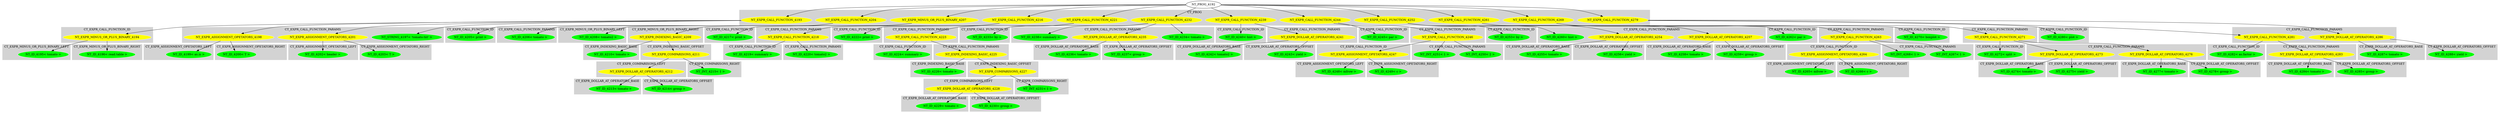 digraph {

subgraph cluster0 {
 node [style=filled,color=white];
 style=filled;
 color=lightgrey;
 label = "CT_PROG";

"NT_EXPR_CALL_FUNCTION_4193"
 [fillcolor = yellow]
"NT_EXPR_CALL_FUNCTION_4204"
 [fillcolor = yellow]
"NT_EXPR_MINUS_OR_PLUS_BINARY_4207"
 [fillcolor = yellow]
"NT_EXPR_CALL_FUNCTION_4216"
 [fillcolor = yellow]
"NT_EXPR_CALL_FUNCTION_4221"
 [fillcolor = yellow]
"NT_EXPR_CALL_FUNCTION_4232"
 [fillcolor = yellow]
"NT_EXPR_CALL_FUNCTION_4239"
 [fillcolor = yellow]
"NT_EXPR_CALL_FUNCTION_4244"
 [fillcolor = yellow]
"NT_EXPR_CALL_FUNCTION_4252"
 [fillcolor = yellow]
"NT_EXPR_CALL_FUNCTION_4261"
 [fillcolor = yellow]
"NT_EXPR_CALL_FUNCTION_4269"
 [fillcolor = yellow]
"NT_EXPR_CALL_FUNCTION_4279"
 [fillcolor = yellow]
}
"NT_PROG_4192"->"NT_EXPR_CALL_FUNCTION_4193"
subgraph cluster1 {
 node [style=filled,color=white];
 style=filled;
 color=lightgrey;
 label = "CT_EXPR_CALL_FUNCTION_ID";

"NT_EXPR_MINUS_OR_PLUS_BINARY_4194"
 [fillcolor = yellow]
}
subgraph cluster2 {
 node [style=filled,color=white];
 style=filled;
 color=lightgrey;
 label = "CT_EXPR_CALL_FUNCTION_PARAMS";

"NT_STRING_4197< 'tomato.txt' >"
 [fillcolor = green]
"NT_EXPR_ASSIGNMENT_OPETATORS_4198"
 [fillcolor = yellow]
"NT_EXPR_ASSIGNMENT_OPETATORS_4201"
 [fillcolor = yellow]
}
"NT_EXPR_CALL_FUNCTION_4193"->"NT_EXPR_MINUS_OR_PLUS_BINARY_4194"
subgraph cluster3 {
 node [style=filled,color=white];
 style=filled;
 color=lightgrey;
 label = "CT_EXPR_MINUS_OR_PLUS_BINARY_LEFT";

"NT_ID_4195< tomato >"
 [fillcolor = green]
}
subgraph cluster4 {
 node [style=filled,color=white];
 style=filled;
 color=lightgrey;
 label = "CT_EXPR_MINUS_OR_PLUS_BINARY_RIGHT";

"NT_ID_4196< read.table >"
 [fillcolor = green]
}
"NT_EXPR_MINUS_OR_PLUS_BINARY_4194"->"NT_ID_4195< tomato >"
"NT_EXPR_MINUS_OR_PLUS_BINARY_4194"->"NT_ID_4196< read.table >"
"NT_EXPR_CALL_FUNCTION_4193"->"NT_STRING_4197< 'tomato.txt' >"
"NT_EXPR_CALL_FUNCTION_4193"->"NT_EXPR_ASSIGNMENT_OPETATORS_4198"
subgraph cluster5 {
 node [style=filled,color=white];
 style=filled;
 color=lightgrey;
 label = "CT_EXPR_ASSIGNMENT_OPETATORS_LEFT";

"NT_ID_4199< as.is >"
 [fillcolor = green]
}
subgraph cluster6 {
 node [style=filled,color=white];
 style=filled;
 color=lightgrey;
 label = "CT_EXPR_ASSIGNMENT_OPETATORS_RIGHT";

"NT_ID_4200< T >"
 [fillcolor = green]
}
"NT_EXPR_ASSIGNMENT_OPETATORS_4198"->"NT_ID_4199< as.is >"
"NT_EXPR_ASSIGNMENT_OPETATORS_4198"->"NT_ID_4200< T >"
"NT_EXPR_CALL_FUNCTION_4193"->"NT_EXPR_ASSIGNMENT_OPETATORS_4201"
subgraph cluster7 {
 node [style=filled,color=white];
 style=filled;
 color=lightgrey;
 label = "CT_EXPR_ASSIGNMENT_OPETATORS_LEFT";

"NT_ID_4202< header >"
 [fillcolor = green]
}
subgraph cluster8 {
 node [style=filled,color=white];
 style=filled;
 color=lightgrey;
 label = "CT_EXPR_ASSIGNMENT_OPETATORS_RIGHT";

"NT_ID_4203< T >"
 [fillcolor = green]
}
"NT_EXPR_ASSIGNMENT_OPETATORS_4201"->"NT_ID_4202< header >"
"NT_EXPR_ASSIGNMENT_OPETATORS_4201"->"NT_ID_4203< T >"
"NT_PROG_4192"->"NT_EXPR_CALL_FUNCTION_4204"
subgraph cluster9 {
 node [style=filled,color=white];
 style=filled;
 color=lightgrey;
 label = "CT_EXPR_CALL_FUNCTION_ID";

"NT_ID_4205< print >"
 [fillcolor = green]
}
subgraph cluster10 {
 node [style=filled,color=white];
 style=filled;
 color=lightgrey;
 label = "CT_EXPR_CALL_FUNCTION_PARAMS";

"NT_ID_4206< tomato >"
 [fillcolor = green]
}
"NT_EXPR_CALL_FUNCTION_4204"->"NT_ID_4205< print >"
"NT_EXPR_CALL_FUNCTION_4204"->"NT_ID_4206< tomato >"
"NT_PROG_4192"->"NT_EXPR_MINUS_OR_PLUS_BINARY_4207"
subgraph cluster11 {
 node [style=filled,color=white];
 style=filled;
 color=lightgrey;
 label = "CT_EXPR_MINUS_OR_PLUS_BINARY_LEFT";

"NT_ID_4208< tomato2 >"
 [fillcolor = green]
}
subgraph cluster12 {
 node [style=filled,color=white];
 style=filled;
 color=lightgrey;
 label = "CT_EXPR_MINUS_OR_PLUS_BINARY_RIGHT";

"NT_EXPR_INDEXING_BASIC_4209"
 [fillcolor = yellow]
}
"NT_EXPR_MINUS_OR_PLUS_BINARY_4207"->"NT_ID_4208< tomato2 >"
"NT_EXPR_MINUS_OR_PLUS_BINARY_4207"->"NT_EXPR_INDEXING_BASIC_4209"
subgraph cluster13 {
 node [style=filled,color=white];
 style=filled;
 color=lightgrey;
 label = "CT_EXPR_INDEXING_BASIC_BASE";

"NT_ID_4210< tomato >"
 [fillcolor = green]}
subgraph cluster14 {
 node [style=filled,color=white];
 style=filled;
 color=lightgrey;
 label = "CT_EXPR_INDEXING_BASIC_OFFSET";

"NT_EXPR_COMPARISONS_4211"
 [fillcolor = yellow]}
"NT_EXPR_INDEXING_BASIC_4209"->"NT_ID_4210< tomato >"
"NT_EXPR_INDEXING_BASIC_4209"->"NT_EXPR_COMPARISONS_4211"
subgraph cluster15 {
 node [style=filled,color=white];
 style=filled;
 color=lightgrey;
 label = "CT_EXPR_COMPARISONS_LEFT";

"NT_EXPR_DOLLAR_AT_OPERATORS_4212"
 [fillcolor = yellow]
}
subgraph cluster16 {
 node [style=filled,color=white];
 style=filled;
 color=lightgrey;
 label = "CT_EXPR_COMPARISONS_RIGHT";

"NT_INT_4215< 1 >"
 [fillcolor = green]
}
"NT_EXPR_COMPARISONS_4211"->"NT_EXPR_DOLLAR_AT_OPERATORS_4212"
subgraph cluster17 {
 node [style=filled,color=white];
 style=filled;
 color=lightgrey;
 label = "CT_EXPR_DOLLAR_AT_OPERATORS_BASE";

"NT_ID_4213< tomato >"
 [fillcolor = green]
}
subgraph cluster18 {
 node [style=filled,color=white];
 style=filled;
 color=lightgrey;
 label = "CT_EXPR_DOLLAR_AT_OPERATORS_OFFSET";

"NT_ID_4214< group >"
 [fillcolor = green]
}
"NT_EXPR_DOLLAR_AT_OPERATORS_4212"->"NT_ID_4213< tomato >"
"NT_EXPR_DOLLAR_AT_OPERATORS_4212"->"NT_ID_4214< group >"
"NT_EXPR_COMPARISONS_4211"->"NT_INT_4215< 1 >"
"NT_PROG_4192"->"NT_EXPR_CALL_FUNCTION_4216"
subgraph cluster19 {
 node [style=filled,color=white];
 style=filled;
 color=lightgrey;
 label = "CT_EXPR_CALL_FUNCTION_ID";

"NT_ID_4217< print >"
 [fillcolor = green]
}
subgraph cluster20 {
 node [style=filled,color=white];
 style=filled;
 color=lightgrey;
 label = "CT_EXPR_CALL_FUNCTION_PARAMS";

"NT_EXPR_CALL_FUNCTION_4218"
 [fillcolor = yellow]
}
"NT_EXPR_CALL_FUNCTION_4216"->"NT_ID_4217< print >"
"NT_EXPR_CALL_FUNCTION_4216"->"NT_EXPR_CALL_FUNCTION_4218"
subgraph cluster21 {
 node [style=filled,color=white];
 style=filled;
 color=lightgrey;
 label = "CT_EXPR_CALL_FUNCTION_ID";

"NT_ID_4219< summary >"
 [fillcolor = green]
}
subgraph cluster22 {
 node [style=filled,color=white];
 style=filled;
 color=lightgrey;
 label = "CT_EXPR_CALL_FUNCTION_PARAMS";

"NT_ID_4220< tomato2 >"
 [fillcolor = green]
}
"NT_EXPR_CALL_FUNCTION_4218"->"NT_ID_4219< summary >"
"NT_EXPR_CALL_FUNCTION_4218"->"NT_ID_4220< tomato2 >"
"NT_PROG_4192"->"NT_EXPR_CALL_FUNCTION_4221"
subgraph cluster23 {
 node [style=filled,color=white];
 style=filled;
 color=lightgrey;
 label = "CT_EXPR_CALL_FUNCTION_ID";

"NT_ID_4222< print >"
 [fillcolor = green]
}
subgraph cluster24 {
 node [style=filled,color=white];
 style=filled;
 color=lightgrey;
 label = "CT_EXPR_CALL_FUNCTION_PARAMS";

"NT_EXPR_CALL_FUNCTION_4223"
 [fillcolor = yellow]
}
"NT_EXPR_CALL_FUNCTION_4221"->"NT_ID_4222< print >"
"NT_EXPR_CALL_FUNCTION_4221"->"NT_EXPR_CALL_FUNCTION_4223"
subgraph cluster25 {
 node [style=filled,color=white];
 style=filled;
 color=lightgrey;
 label = "CT_EXPR_CALL_FUNCTION_ID";

"NT_ID_4224< summary >"
 [fillcolor = green]
}
subgraph cluster26 {
 node [style=filled,color=white];
 style=filled;
 color=lightgrey;
 label = "CT_EXPR_CALL_FUNCTION_PARAMS";

"NT_EXPR_INDEXING_BASIC_4225"
 [fillcolor = yellow]
}
"NT_EXPR_CALL_FUNCTION_4223"->"NT_ID_4224< summary >"
"NT_EXPR_CALL_FUNCTION_4223"->"NT_EXPR_INDEXING_BASIC_4225"
subgraph cluster27 {
 node [style=filled,color=white];
 style=filled;
 color=lightgrey;
 label = "CT_EXPR_INDEXING_BASIC_BASE";

"NT_ID_4226< tomato >"
 [fillcolor = green]}
subgraph cluster28 {
 node [style=filled,color=white];
 style=filled;
 color=lightgrey;
 label = "CT_EXPR_INDEXING_BASIC_OFFSET";

"NT_EXPR_COMPARISONS_4227"
 [fillcolor = yellow]}
"NT_EXPR_INDEXING_BASIC_4225"->"NT_ID_4226< tomato >"
"NT_EXPR_INDEXING_BASIC_4225"->"NT_EXPR_COMPARISONS_4227"
subgraph cluster29 {
 node [style=filled,color=white];
 style=filled;
 color=lightgrey;
 label = "CT_EXPR_COMPARISONS_LEFT";

"NT_EXPR_DOLLAR_AT_OPERATORS_4228"
 [fillcolor = yellow]
}
subgraph cluster30 {
 node [style=filled,color=white];
 style=filled;
 color=lightgrey;
 label = "CT_EXPR_COMPARISONS_RIGHT";

"NT_INT_4231< 1 >"
 [fillcolor = green]
}
"NT_EXPR_COMPARISONS_4227"->"NT_EXPR_DOLLAR_AT_OPERATORS_4228"
subgraph cluster31 {
 node [style=filled,color=white];
 style=filled;
 color=lightgrey;
 label = "CT_EXPR_DOLLAR_AT_OPERATORS_BASE";

"NT_ID_4229< tomato >"
 [fillcolor = green]
}
subgraph cluster32 {
 node [style=filled,color=white];
 style=filled;
 color=lightgrey;
 label = "CT_EXPR_DOLLAR_AT_OPERATORS_OFFSET";

"NT_ID_4230< group >"
 [fillcolor = green]
}
"NT_EXPR_DOLLAR_AT_OPERATORS_4228"->"NT_ID_4229< tomato >"
"NT_EXPR_DOLLAR_AT_OPERATORS_4228"->"NT_ID_4230< group >"
"NT_EXPR_COMPARISONS_4227"->"NT_INT_4231< 1 >"
"NT_PROG_4192"->"NT_EXPR_CALL_FUNCTION_4232"
subgraph cluster33 {
 node [style=filled,color=white];
 style=filled;
 color=lightgrey;
 label = "CT_EXPR_CALL_FUNCTION_ID";

"NT_ID_4233< by >"
 [fillcolor = green]
}
subgraph cluster34 {
 node [style=filled,color=white];
 style=filled;
 color=lightgrey;
 label = "CT_EXPR_CALL_FUNCTION_PARAMS";

"NT_ID_4234< tomato >"
 [fillcolor = green]
"NT_EXPR_DOLLAR_AT_OPERATORS_4235"
 [fillcolor = yellow]
"NT_ID_4238< summary >"
 [fillcolor = green]
}
"NT_EXPR_CALL_FUNCTION_4232"->"NT_ID_4233< by >"
"NT_EXPR_CALL_FUNCTION_4232"->"NT_ID_4234< tomato >"
"NT_EXPR_CALL_FUNCTION_4232"->"NT_EXPR_DOLLAR_AT_OPERATORS_4235"
subgraph cluster35 {
 node [style=filled,color=white];
 style=filled;
 color=lightgrey;
 label = "CT_EXPR_DOLLAR_AT_OPERATORS_BASE";

"NT_ID_4236< tomato >"
 [fillcolor = green]
}
subgraph cluster36 {
 node [style=filled,color=white];
 style=filled;
 color=lightgrey;
 label = "CT_EXPR_DOLLAR_AT_OPERATORS_OFFSET";

"NT_ID_4237< group >"
 [fillcolor = green]
}
"NT_EXPR_DOLLAR_AT_OPERATORS_4235"->"NT_ID_4236< tomato >"
"NT_EXPR_DOLLAR_AT_OPERATORS_4235"->"NT_ID_4237< group >"
"NT_EXPR_CALL_FUNCTION_4232"->"NT_ID_4238< summary >"
"NT_PROG_4192"->"NT_EXPR_CALL_FUNCTION_4239"
subgraph cluster37 {
 node [style=filled,color=white];
 style=filled;
 color=lightgrey;
 label = "CT_EXPR_CALL_FUNCTION_ID";

"NT_ID_4240< hist >"
 [fillcolor = green]
}
subgraph cluster38 {
 node [style=filled,color=white];
 style=filled;
 color=lightgrey;
 label = "CT_EXPR_CALL_FUNCTION_PARAMS";

"NT_EXPR_DOLLAR_AT_OPERATORS_4241"
 [fillcolor = yellow]
}
"NT_EXPR_CALL_FUNCTION_4239"->"NT_ID_4240< hist >"
"NT_EXPR_CALL_FUNCTION_4239"->"NT_EXPR_DOLLAR_AT_OPERATORS_4241"
subgraph cluster39 {
 node [style=filled,color=white];
 style=filled;
 color=lightgrey;
 label = "CT_EXPR_DOLLAR_AT_OPERATORS_BASE";

"NT_ID_4242< tomato2 >"
 [fillcolor = green]
}
subgraph cluster40 {
 node [style=filled,color=white];
 style=filled;
 color=lightgrey;
 label = "CT_EXPR_DOLLAR_AT_OPERATORS_OFFSET";

"NT_ID_4243< yield >"
 [fillcolor = green]
}
"NT_EXPR_DOLLAR_AT_OPERATORS_4241"->"NT_ID_4242< tomato2 >"
"NT_EXPR_DOLLAR_AT_OPERATORS_4241"->"NT_ID_4243< yield >"
"NT_PROG_4192"->"NT_EXPR_CALL_FUNCTION_4244"
subgraph cluster41 {
 node [style=filled,color=white];
 style=filled;
 color=lightgrey;
 label = "CT_EXPR_CALL_FUNCTION_ID";

"NT_ID_4245< par >"
 [fillcolor = green]
}
subgraph cluster42 {
 node [style=filled,color=white];
 style=filled;
 color=lightgrey;
 label = "CT_EXPR_CALL_FUNCTION_PARAMS";

"NT_EXPR_CALL_FUNCTION_4246"
 [fillcolor = yellow]
}
"NT_EXPR_CALL_FUNCTION_4244"->"NT_ID_4245< par >"
"NT_EXPR_CALL_FUNCTION_4244"->"NT_EXPR_CALL_FUNCTION_4246"
subgraph cluster43 {
 node [style=filled,color=white];
 style=filled;
 color=lightgrey;
 label = "CT_EXPR_CALL_FUNCTION_ID";

"NT_EXPR_ASSIGNMENT_OPETATORS_4247"
 [fillcolor = yellow]
}
subgraph cluster44 {
 node [style=filled,color=white];
 style=filled;
 color=lightgrey;
 label = "CT_EXPR_CALL_FUNCTION_PARAMS";

"NT_INT_4250< 2 >"
 [fillcolor = green]
"NT_INT_4251< 1 >"
 [fillcolor = green]
}
"NT_EXPR_CALL_FUNCTION_4246"->"NT_EXPR_ASSIGNMENT_OPETATORS_4247"
subgraph cluster45 {
 node [style=filled,color=white];
 style=filled;
 color=lightgrey;
 label = "CT_EXPR_ASSIGNMENT_OPETATORS_LEFT";

"NT_ID_4248< mfrow >"
 [fillcolor = green]
}
subgraph cluster46 {
 node [style=filled,color=white];
 style=filled;
 color=lightgrey;
 label = "CT_EXPR_ASSIGNMENT_OPETATORS_RIGHT";

"NT_ID_4249< c >"
 [fillcolor = green]
}
"NT_EXPR_ASSIGNMENT_OPETATORS_4247"->"NT_ID_4248< mfrow >"
"NT_EXPR_ASSIGNMENT_OPETATORS_4247"->"NT_ID_4249< c >"
"NT_EXPR_CALL_FUNCTION_4246"->"NT_INT_4250< 2 >"
"NT_EXPR_CALL_FUNCTION_4246"->"NT_INT_4251< 1 >"
"NT_PROG_4192"->"NT_EXPR_CALL_FUNCTION_4252"
subgraph cluster47 {
 node [style=filled,color=white];
 style=filled;
 color=lightgrey;
 label = "CT_EXPR_CALL_FUNCTION_ID";

"NT_ID_4253< by >"
 [fillcolor = green]
}
subgraph cluster48 {
 node [style=filled,color=white];
 style=filled;
 color=lightgrey;
 label = "CT_EXPR_CALL_FUNCTION_PARAMS";

"NT_EXPR_DOLLAR_AT_OPERATORS_4254"
 [fillcolor = yellow]
"NT_EXPR_DOLLAR_AT_OPERATORS_4257"
 [fillcolor = yellow]
"NT_ID_4260< hist >"
 [fillcolor = green]
}
"NT_EXPR_CALL_FUNCTION_4252"->"NT_ID_4253< by >"
"NT_EXPR_CALL_FUNCTION_4252"->"NT_EXPR_DOLLAR_AT_OPERATORS_4254"
subgraph cluster49 {
 node [style=filled,color=white];
 style=filled;
 color=lightgrey;
 label = "CT_EXPR_DOLLAR_AT_OPERATORS_BASE";

"NT_ID_4255< tomato >"
 [fillcolor = green]
}
subgraph cluster50 {
 node [style=filled,color=white];
 style=filled;
 color=lightgrey;
 label = "CT_EXPR_DOLLAR_AT_OPERATORS_OFFSET";

"NT_ID_4256< yield >"
 [fillcolor = green]
}
"NT_EXPR_DOLLAR_AT_OPERATORS_4254"->"NT_ID_4255< tomato >"
"NT_EXPR_DOLLAR_AT_OPERATORS_4254"->"NT_ID_4256< yield >"
"NT_EXPR_CALL_FUNCTION_4252"->"NT_EXPR_DOLLAR_AT_OPERATORS_4257"
subgraph cluster51 {
 node [style=filled,color=white];
 style=filled;
 color=lightgrey;
 label = "CT_EXPR_DOLLAR_AT_OPERATORS_BASE";

"NT_ID_4258< tomato >"
 [fillcolor = green]
}
subgraph cluster52 {
 node [style=filled,color=white];
 style=filled;
 color=lightgrey;
 label = "CT_EXPR_DOLLAR_AT_OPERATORS_OFFSET";

"NT_ID_4259< group >"
 [fillcolor = green]
}
"NT_EXPR_DOLLAR_AT_OPERATORS_4257"->"NT_ID_4258< tomato >"
"NT_EXPR_DOLLAR_AT_OPERATORS_4257"->"NT_ID_4259< group >"
"NT_EXPR_CALL_FUNCTION_4252"->"NT_ID_4260< hist >"
"NT_PROG_4192"->"NT_EXPR_CALL_FUNCTION_4261"
subgraph cluster53 {
 node [style=filled,color=white];
 style=filled;
 color=lightgrey;
 label = "CT_EXPR_CALL_FUNCTION_ID";

"NT_ID_4262< par >"
 [fillcolor = green]
}
subgraph cluster54 {
 node [style=filled,color=white];
 style=filled;
 color=lightgrey;
 label = "CT_EXPR_CALL_FUNCTION_PARAMS";

"NT_EXPR_CALL_FUNCTION_4263"
 [fillcolor = yellow]
}
"NT_EXPR_CALL_FUNCTION_4261"->"NT_ID_4262< par >"
"NT_EXPR_CALL_FUNCTION_4261"->"NT_EXPR_CALL_FUNCTION_4263"
subgraph cluster55 {
 node [style=filled,color=white];
 style=filled;
 color=lightgrey;
 label = "CT_EXPR_CALL_FUNCTION_ID";

"NT_EXPR_ASSIGNMENT_OPETATORS_4264"
 [fillcolor = yellow]
}
subgraph cluster56 {
 node [style=filled,color=white];
 style=filled;
 color=lightgrey;
 label = "CT_EXPR_CALL_FUNCTION_PARAMS";

"NT_INT_4267< 1 >"
 [fillcolor = green]
"NT_INT_4268< 1 >"
 [fillcolor = green]
}
"NT_EXPR_CALL_FUNCTION_4263"->"NT_EXPR_ASSIGNMENT_OPETATORS_4264"
subgraph cluster57 {
 node [style=filled,color=white];
 style=filled;
 color=lightgrey;
 label = "CT_EXPR_ASSIGNMENT_OPETATORS_LEFT";

"NT_ID_4265< mfrow >"
 [fillcolor = green]
}
subgraph cluster58 {
 node [style=filled,color=white];
 style=filled;
 color=lightgrey;
 label = "CT_EXPR_ASSIGNMENT_OPETATORS_RIGHT";

"NT_ID_4266< c >"
 [fillcolor = green]
}
"NT_EXPR_ASSIGNMENT_OPETATORS_4264"->"NT_ID_4265< mfrow >"
"NT_EXPR_ASSIGNMENT_OPETATORS_4264"->"NT_ID_4266< c >"
"NT_EXPR_CALL_FUNCTION_4263"->"NT_INT_4267< 1 >"
"NT_EXPR_CALL_FUNCTION_4263"->"NT_INT_4268< 1 >"
"NT_PROG_4192"->"NT_EXPR_CALL_FUNCTION_4269"
subgraph cluster59 {
 node [style=filled,color=white];
 style=filled;
 color=lightgrey;
 label = "CT_EXPR_CALL_FUNCTION_ID";

"NT_ID_4270< boxplot >"
 [fillcolor = green]
}
subgraph cluster60 {
 node [style=filled,color=white];
 style=filled;
 color=lightgrey;
 label = "CT_EXPR_CALL_FUNCTION_PARAMS";

"NT_EXPR_CALL_FUNCTION_4271"
 [fillcolor = yellow]
}
"NT_EXPR_CALL_FUNCTION_4269"->"NT_ID_4270< boxplot >"
"NT_EXPR_CALL_FUNCTION_4269"->"NT_EXPR_CALL_FUNCTION_4271"
subgraph cluster61 {
 node [style=filled,color=white];
 style=filled;
 color=lightgrey;
 label = "CT_EXPR_CALL_FUNCTION_ID";

"NT_ID_4272< split >"
 [fillcolor = green]
}
subgraph cluster62 {
 node [style=filled,color=white];
 style=filled;
 color=lightgrey;
 label = "CT_EXPR_CALL_FUNCTION_PARAMS";

"NT_EXPR_DOLLAR_AT_OPERATORS_4273"
 [fillcolor = yellow]
"NT_EXPR_DOLLAR_AT_OPERATORS_4276"
 [fillcolor = yellow]
}
"NT_EXPR_CALL_FUNCTION_4271"->"NT_ID_4272< split >"
"NT_EXPR_CALL_FUNCTION_4271"->"NT_EXPR_DOLLAR_AT_OPERATORS_4273"
subgraph cluster63 {
 node [style=filled,color=white];
 style=filled;
 color=lightgrey;
 label = "CT_EXPR_DOLLAR_AT_OPERATORS_BASE";

"NT_ID_4274< tomato >"
 [fillcolor = green]
}
subgraph cluster64 {
 node [style=filled,color=white];
 style=filled;
 color=lightgrey;
 label = "CT_EXPR_DOLLAR_AT_OPERATORS_OFFSET";

"NT_ID_4275< yield >"
 [fillcolor = green]
}
"NT_EXPR_DOLLAR_AT_OPERATORS_4273"->"NT_ID_4274< tomato >"
"NT_EXPR_DOLLAR_AT_OPERATORS_4273"->"NT_ID_4275< yield >"
"NT_EXPR_CALL_FUNCTION_4271"->"NT_EXPR_DOLLAR_AT_OPERATORS_4276"
subgraph cluster65 {
 node [style=filled,color=white];
 style=filled;
 color=lightgrey;
 label = "CT_EXPR_DOLLAR_AT_OPERATORS_BASE";

"NT_ID_4277< tomato >"
 [fillcolor = green]
}
subgraph cluster66 {
 node [style=filled,color=white];
 style=filled;
 color=lightgrey;
 label = "CT_EXPR_DOLLAR_AT_OPERATORS_OFFSET";

"NT_ID_4278< group >"
 [fillcolor = green]
}
"NT_EXPR_DOLLAR_AT_OPERATORS_4276"->"NT_ID_4277< tomato >"
"NT_EXPR_DOLLAR_AT_OPERATORS_4276"->"NT_ID_4278< group >"
"NT_PROG_4192"->"NT_EXPR_CALL_FUNCTION_4279"
subgraph cluster67 {
 node [style=filled,color=white];
 style=filled;
 color=lightgrey;
 label = "CT_EXPR_CALL_FUNCTION_ID";

"NT_ID_4280< plot >"
 [fillcolor = green]
}
subgraph cluster68 {
 node [style=filled,color=white];
 style=filled;
 color=lightgrey;
 label = "CT_EXPR_CALL_FUNCTION_PARAMS";

"NT_EXPR_CALL_FUNCTION_4281"
 [fillcolor = yellow]
"NT_EXPR_DOLLAR_AT_OPERATORS_4286"
 [fillcolor = yellow]
}
"NT_EXPR_CALL_FUNCTION_4279"->"NT_ID_4280< plot >"
"NT_EXPR_CALL_FUNCTION_4279"->"NT_EXPR_CALL_FUNCTION_4281"
subgraph cluster69 {
 node [style=filled,color=white];
 style=filled;
 color=lightgrey;
 label = "CT_EXPR_CALL_FUNCTION_ID";

"NT_ID_4282< as.factor >"
 [fillcolor = green]
}
subgraph cluster70 {
 node [style=filled,color=white];
 style=filled;
 color=lightgrey;
 label = "CT_EXPR_CALL_FUNCTION_PARAMS";

"NT_EXPR_DOLLAR_AT_OPERATORS_4283"
 [fillcolor = yellow]
}
"NT_EXPR_CALL_FUNCTION_4281"->"NT_ID_4282< as.factor >"
"NT_EXPR_CALL_FUNCTION_4281"->"NT_EXPR_DOLLAR_AT_OPERATORS_4283"
subgraph cluster71 {
 node [style=filled,color=white];
 style=filled;
 color=lightgrey;
 label = "CT_EXPR_DOLLAR_AT_OPERATORS_BASE";

"NT_ID_4284< tomato >"
 [fillcolor = green]
}
subgraph cluster72 {
 node [style=filled,color=white];
 style=filled;
 color=lightgrey;
 label = "CT_EXPR_DOLLAR_AT_OPERATORS_OFFSET";

"NT_ID_4285< group >"
 [fillcolor = green]
}
"NT_EXPR_DOLLAR_AT_OPERATORS_4283"->"NT_ID_4284< tomato >"
"NT_EXPR_DOLLAR_AT_OPERATORS_4283"->"NT_ID_4285< group >"
"NT_EXPR_CALL_FUNCTION_4279"->"NT_EXPR_DOLLAR_AT_OPERATORS_4286"
subgraph cluster73 {
 node [style=filled,color=white];
 style=filled;
 color=lightgrey;
 label = "CT_EXPR_DOLLAR_AT_OPERATORS_BASE";

"NT_ID_4287< tomato >"
 [fillcolor = green]
}
subgraph cluster74 {
 node [style=filled,color=white];
 style=filled;
 color=lightgrey;
 label = "CT_EXPR_DOLLAR_AT_OPERATORS_OFFSET";

"NT_ID_4288< yield >"
 [fillcolor = green]
}
"NT_EXPR_DOLLAR_AT_OPERATORS_4286"->"NT_ID_4287< tomato >"
"NT_EXPR_DOLLAR_AT_OPERATORS_4286"->"NT_ID_4288< yield >"
}
